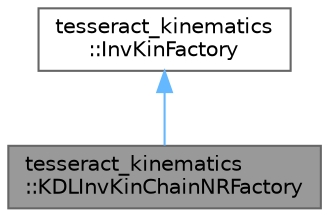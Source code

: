 digraph "tesseract_kinematics::KDLInvKinChainNRFactory"
{
 // LATEX_PDF_SIZE
  bgcolor="transparent";
  edge [fontname=Helvetica,fontsize=10,labelfontname=Helvetica,labelfontsize=10];
  node [fontname=Helvetica,fontsize=10,shape=box,height=0.2,width=0.4];
  Node1 [label="tesseract_kinematics\l::KDLInvKinChainNRFactory",height=0.2,width=0.4,color="gray40", fillcolor="grey60", style="filled", fontcolor="black",tooltip=" "];
  Node2 -> Node1 [dir="back",color="steelblue1",style="solid"];
  Node2 [label="tesseract_kinematics\l::InvKinFactory",height=0.2,width=0.4,color="gray40", fillcolor="white", style="filled",URL="$dd/d6d/classtesseract__kinematics_1_1InvKinFactory.html",tooltip="Define a inverse kinematics plugin which the factory can create an instance."];
}
